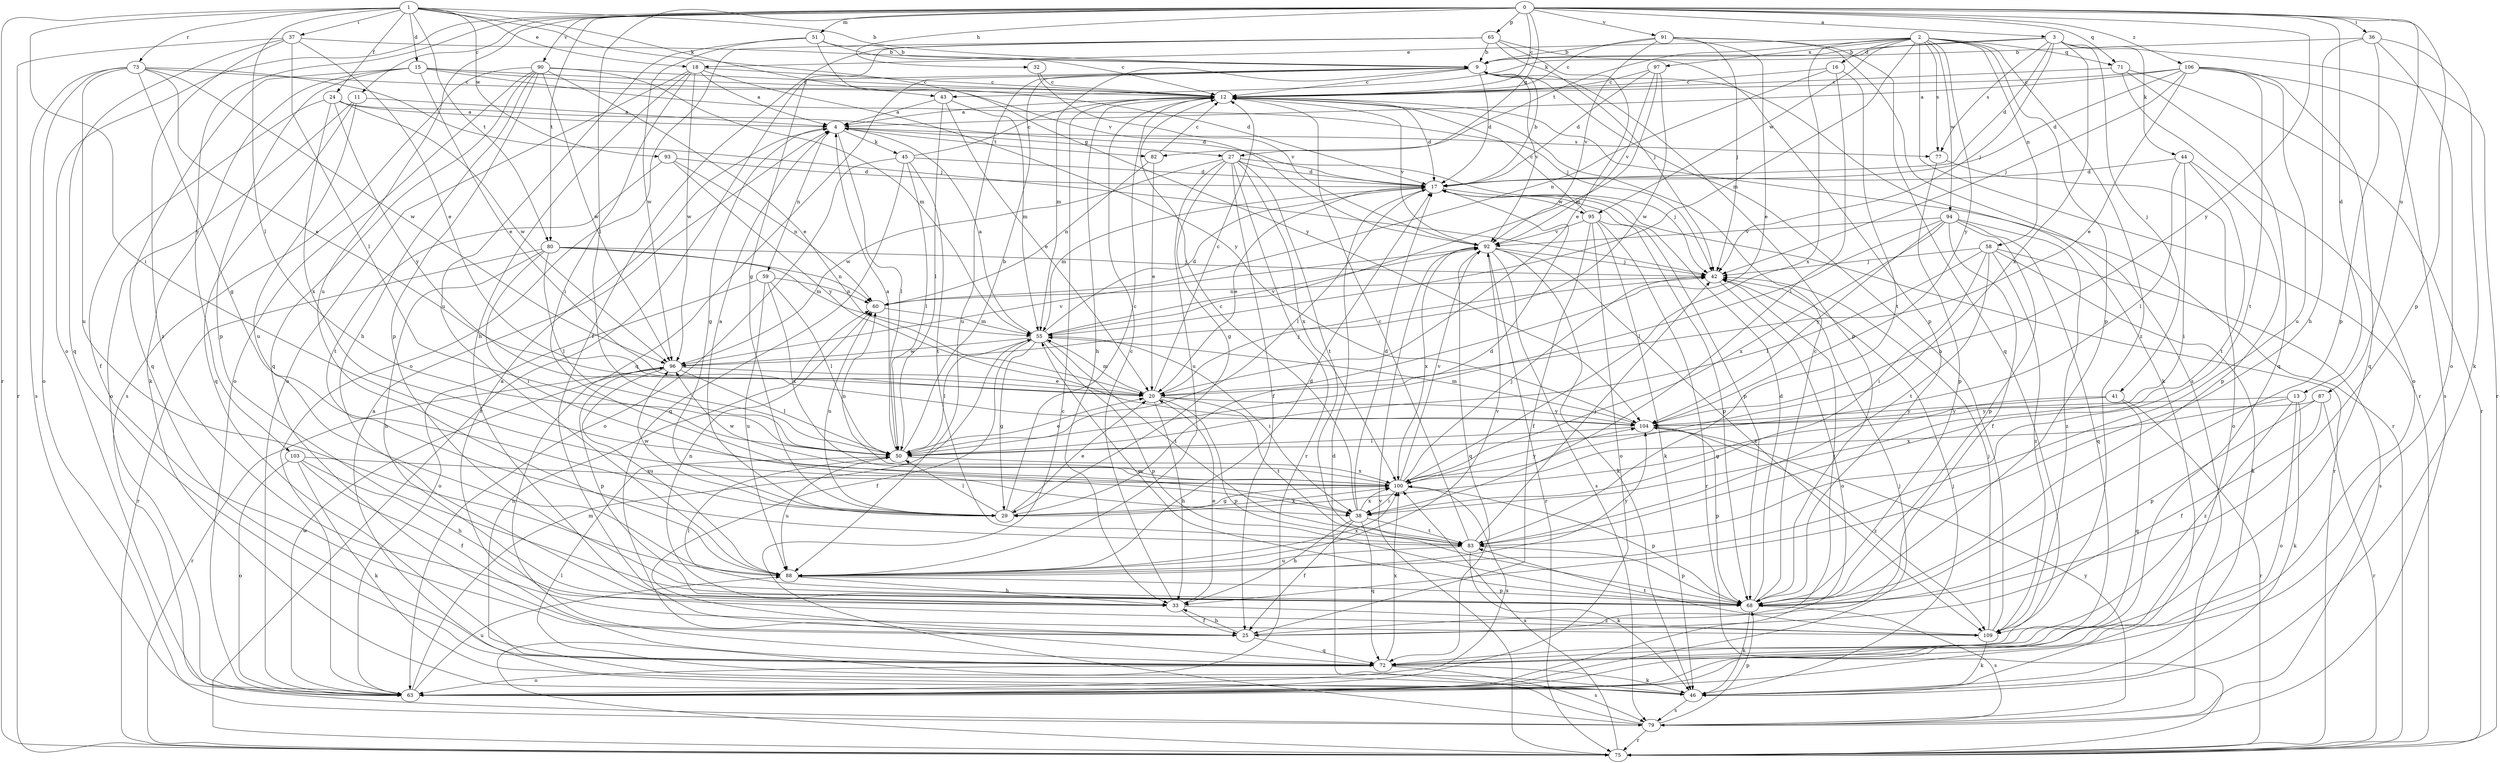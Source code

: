 strict digraph  {
0;
1;
2;
3;
4;
9;
11;
12;
13;
15;
16;
17;
18;
20;
24;
25;
27;
29;
32;
33;
36;
37;
38;
41;
42;
43;
44;
45;
46;
50;
51;
55;
58;
59;
60;
63;
65;
68;
71;
72;
73;
75;
77;
79;
80;
82;
83;
87;
88;
90;
91;
92;
93;
94;
95;
96;
97;
100;
103;
104;
106;
109;
0 -> 3  [label=a];
0 -> 11  [label=c];
0 -> 12  [label=c];
0 -> 13  [label=d];
0 -> 27  [label=g];
0 -> 32  [label=h];
0 -> 36  [label=i];
0 -> 50  [label=l];
0 -> 51  [label=m];
0 -> 63  [label=o];
0 -> 65  [label=p];
0 -> 68  [label=p];
0 -> 71  [label=q];
0 -> 80  [label=t];
0 -> 87  [label=u];
0 -> 88  [label=u];
0 -> 90  [label=v];
0 -> 91  [label=v];
0 -> 103  [label=y];
0 -> 104  [label=y];
0 -> 106  [label=z];
1 -> 9  [label=b];
1 -> 15  [label=d];
1 -> 18  [label=e];
1 -> 24  [label=f];
1 -> 37  [label=i];
1 -> 38  [label=i];
1 -> 43  [label=k];
1 -> 50  [label=l];
1 -> 73  [label=r];
1 -> 75  [label=r];
1 -> 80  [label=t];
1 -> 92  [label=v];
1 -> 93  [label=w];
2 -> 16  [label=d];
2 -> 18  [label=e];
2 -> 55  [label=m];
2 -> 58  [label=n];
2 -> 68  [label=p];
2 -> 71  [label=q];
2 -> 75  [label=r];
2 -> 77  [label=s];
2 -> 82  [label=t];
2 -> 94  [label=w];
2 -> 95  [label=w];
2 -> 97  [label=x];
2 -> 100  [label=x];
2 -> 104  [label=y];
2 -> 109  [label=z];
3 -> 9  [label=b];
3 -> 17  [label=d];
3 -> 41  [label=j];
3 -> 42  [label=j];
3 -> 43  [label=k];
3 -> 44  [label=k];
3 -> 75  [label=r];
3 -> 77  [label=s];
3 -> 100  [label=x];
4 -> 27  [label=g];
4 -> 29  [label=g];
4 -> 45  [label=k];
4 -> 50  [label=l];
4 -> 59  [label=n];
4 -> 77  [label=s];
4 -> 82  [label=t];
9 -> 12  [label=c];
9 -> 17  [label=d];
9 -> 46  [label=k];
9 -> 55  [label=m];
9 -> 68  [label=p];
9 -> 72  [label=q];
9 -> 75  [label=r];
9 -> 88  [label=u];
9 -> 92  [label=v];
11 -> 4  [label=a];
11 -> 63  [label=o];
11 -> 72  [label=q];
11 -> 88  [label=u];
12 -> 4  [label=a];
12 -> 17  [label=d];
12 -> 33  [label=h];
12 -> 75  [label=r];
12 -> 92  [label=v];
13 -> 46  [label=k];
13 -> 63  [label=o];
13 -> 100  [label=x];
13 -> 104  [label=y];
13 -> 109  [label=z];
15 -> 12  [label=c];
15 -> 17  [label=d];
15 -> 20  [label=e];
15 -> 42  [label=j];
15 -> 46  [label=k];
15 -> 68  [label=p];
15 -> 72  [label=q];
16 -> 12  [label=c];
16 -> 38  [label=i];
16 -> 60  [label=n];
16 -> 83  [label=t];
17 -> 9  [label=b];
17 -> 20  [label=e];
17 -> 50  [label=l];
17 -> 55  [label=m];
17 -> 68  [label=p];
17 -> 75  [label=r];
17 -> 95  [label=w];
18 -> 4  [label=a];
18 -> 12  [label=c];
18 -> 33  [label=h];
18 -> 38  [label=i];
18 -> 63  [label=o];
18 -> 96  [label=w];
18 -> 104  [label=y];
20 -> 12  [label=c];
20 -> 33  [label=h];
20 -> 42  [label=j];
20 -> 55  [label=m];
20 -> 68  [label=p];
20 -> 83  [label=t];
20 -> 104  [label=y];
24 -> 4  [label=a];
24 -> 17  [label=d];
24 -> 25  [label=f];
24 -> 96  [label=w];
24 -> 100  [label=x];
24 -> 104  [label=y];
25 -> 33  [label=h];
25 -> 42  [label=j];
25 -> 72  [label=q];
27 -> 17  [label=d];
27 -> 25  [label=f];
27 -> 29  [label=g];
27 -> 42  [label=j];
27 -> 75  [label=r];
27 -> 83  [label=t];
27 -> 88  [label=u];
27 -> 96  [label=w];
27 -> 100  [label=x];
29 -> 4  [label=a];
29 -> 12  [label=c];
29 -> 17  [label=d];
29 -> 20  [label=e];
29 -> 50  [label=l];
29 -> 60  [label=n];
29 -> 96  [label=w];
29 -> 100  [label=x];
32 -> 12  [label=c];
32 -> 92  [label=v];
33 -> 12  [label=c];
33 -> 20  [label=e];
33 -> 25  [label=f];
33 -> 109  [label=z];
36 -> 9  [label=b];
36 -> 33  [label=h];
36 -> 46  [label=k];
36 -> 63  [label=o];
36 -> 68  [label=p];
37 -> 9  [label=b];
37 -> 20  [label=e];
37 -> 50  [label=l];
37 -> 72  [label=q];
37 -> 75  [label=r];
37 -> 109  [label=z];
38 -> 12  [label=c];
38 -> 17  [label=d];
38 -> 25  [label=f];
38 -> 33  [label=h];
38 -> 72  [label=q];
38 -> 83  [label=t];
38 -> 100  [label=x];
41 -> 29  [label=g];
41 -> 72  [label=q];
41 -> 75  [label=r];
41 -> 104  [label=y];
42 -> 60  [label=n];
42 -> 63  [label=o];
43 -> 4  [label=a];
43 -> 20  [label=e];
43 -> 50  [label=l];
43 -> 55  [label=m];
44 -> 17  [label=d];
44 -> 38  [label=i];
44 -> 50  [label=l];
44 -> 68  [label=p];
44 -> 83  [label=t];
45 -> 12  [label=c];
45 -> 17  [label=d];
45 -> 50  [label=l];
45 -> 63  [label=o];
45 -> 72  [label=q];
45 -> 83  [label=t];
46 -> 4  [label=a];
46 -> 42  [label=j];
46 -> 50  [label=l];
46 -> 60  [label=n];
46 -> 79  [label=s];
50 -> 4  [label=a];
50 -> 9  [label=b];
50 -> 20  [label=e];
50 -> 88  [label=u];
50 -> 100  [label=x];
51 -> 9  [label=b];
51 -> 12  [label=c];
51 -> 88  [label=u];
51 -> 96  [label=w];
51 -> 104  [label=y];
55 -> 4  [label=a];
55 -> 17  [label=d];
55 -> 25  [label=f];
55 -> 29  [label=g];
55 -> 38  [label=i];
55 -> 50  [label=l];
55 -> 68  [label=p];
55 -> 83  [label=t];
55 -> 92  [label=v];
55 -> 96  [label=w];
58 -> 38  [label=i];
58 -> 42  [label=j];
58 -> 46  [label=k];
58 -> 50  [label=l];
58 -> 79  [label=s];
58 -> 83  [label=t];
58 -> 109  [label=z];
59 -> 50  [label=l];
59 -> 60  [label=n];
59 -> 63  [label=o];
59 -> 88  [label=u];
59 -> 100  [label=x];
60 -> 55  [label=m];
63 -> 42  [label=j];
63 -> 55  [label=m];
63 -> 88  [label=u];
63 -> 96  [label=w];
63 -> 100  [label=x];
65 -> 9  [label=b];
65 -> 20  [label=e];
65 -> 25  [label=f];
65 -> 29  [label=g];
65 -> 42  [label=j];
65 -> 63  [label=o];
65 -> 68  [label=p];
68 -> 12  [label=c];
68 -> 17  [label=d];
68 -> 46  [label=k];
68 -> 50  [label=l];
68 -> 55  [label=m];
68 -> 60  [label=n];
68 -> 79  [label=s];
71 -> 12  [label=c];
71 -> 63  [label=o];
71 -> 72  [label=q];
71 -> 75  [label=r];
72 -> 46  [label=k];
72 -> 63  [label=o];
72 -> 79  [label=s];
72 -> 100  [label=x];
73 -> 12  [label=c];
73 -> 20  [label=e];
73 -> 29  [label=g];
73 -> 42  [label=j];
73 -> 63  [label=o];
73 -> 79  [label=s];
73 -> 88  [label=u];
73 -> 96  [label=w];
75 -> 92  [label=v];
75 -> 100  [label=x];
77 -> 63  [label=o];
77 -> 68  [label=p];
79 -> 12  [label=c];
79 -> 17  [label=d];
79 -> 68  [label=p];
79 -> 75  [label=r];
79 -> 104  [label=y];
80 -> 33  [label=h];
80 -> 38  [label=i];
80 -> 42  [label=j];
80 -> 50  [label=l];
80 -> 55  [label=m];
80 -> 60  [label=n];
80 -> 75  [label=r];
82 -> 12  [label=c];
82 -> 20  [label=e];
82 -> 60  [label=n];
83 -> 12  [label=c];
83 -> 42  [label=j];
83 -> 46  [label=k];
83 -> 68  [label=p];
83 -> 88  [label=u];
87 -> 25  [label=f];
87 -> 68  [label=p];
87 -> 75  [label=r];
87 -> 104  [label=y];
88 -> 17  [label=d];
88 -> 33  [label=h];
88 -> 68  [label=p];
88 -> 92  [label=v];
88 -> 100  [label=x];
88 -> 104  [label=y];
90 -> 12  [label=c];
90 -> 20  [label=e];
90 -> 33  [label=h];
90 -> 55  [label=m];
90 -> 63  [label=o];
90 -> 68  [label=p];
90 -> 72  [label=q];
90 -> 79  [label=s];
90 -> 96  [label=w];
91 -> 9  [label=b];
91 -> 12  [label=c];
91 -> 20  [label=e];
91 -> 42  [label=j];
91 -> 72  [label=q];
91 -> 79  [label=s];
91 -> 92  [label=v];
92 -> 42  [label=j];
92 -> 46  [label=k];
92 -> 72  [label=q];
92 -> 75  [label=r];
92 -> 79  [label=s];
92 -> 100  [label=x];
92 -> 109  [label=z];
93 -> 17  [label=d];
93 -> 60  [label=n];
93 -> 83  [label=t];
93 -> 104  [label=y];
94 -> 25  [label=f];
94 -> 50  [label=l];
94 -> 68  [label=p];
94 -> 72  [label=q];
94 -> 92  [label=v];
94 -> 100  [label=x];
94 -> 104  [label=y];
94 -> 109  [label=z];
95 -> 12  [label=c];
95 -> 25  [label=f];
95 -> 46  [label=k];
95 -> 63  [label=o];
95 -> 68  [label=p];
95 -> 75  [label=r];
95 -> 92  [label=v];
96 -> 20  [label=e];
96 -> 50  [label=l];
96 -> 68  [label=p];
96 -> 75  [label=r];
96 -> 88  [label=u];
96 -> 92  [label=v];
97 -> 12  [label=c];
97 -> 17  [label=d];
97 -> 55  [label=m];
97 -> 92  [label=v];
97 -> 96  [label=w];
100 -> 29  [label=g];
100 -> 38  [label=i];
100 -> 42  [label=j];
100 -> 60  [label=n];
100 -> 68  [label=p];
100 -> 92  [label=v];
100 -> 96  [label=w];
100 -> 104  [label=y];
103 -> 25  [label=f];
103 -> 33  [label=h];
103 -> 46  [label=k];
103 -> 63  [label=o];
103 -> 100  [label=x];
104 -> 50  [label=l];
104 -> 55  [label=m];
104 -> 68  [label=p];
104 -> 109  [label=z];
106 -> 4  [label=a];
106 -> 12  [label=c];
106 -> 17  [label=d];
106 -> 20  [label=e];
106 -> 42  [label=j];
106 -> 72  [label=q];
106 -> 79  [label=s];
106 -> 83  [label=t];
106 -> 88  [label=u];
109 -> 4  [label=a];
109 -> 9  [label=b];
109 -> 42  [label=j];
109 -> 46  [label=k];
109 -> 83  [label=t];
}
